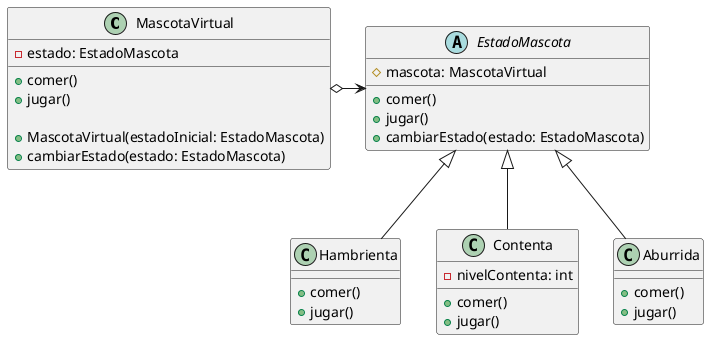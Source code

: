 @startuml
'https://plantuml.com/class-diagram

class MascotaVirtual {
    - estado: EstadoMascota
    + comer()
    + jugar()

    + MascotaVirtual(estadoInicial: EstadoMascota)
    + cambiarEstado(estado: EstadoMascota)
}

abstract class EstadoMascota {
    # mascota: MascotaVirtual

    + comer()
    + jugar()
    + cambiarEstado(estado: EstadoMascota)
}

class Hambrienta extends EstadoMascota {
    + comer()
    + jugar()
}

class Contenta extends EstadoMascota {
    - nivelContenta: int

    + comer()
    + jugar()
}

class Aburrida extends EstadoMascota {
    + comer()
    + jugar()
}

'relaciones

MascotaVirtual o-r-> EstadoMascota


@enduml